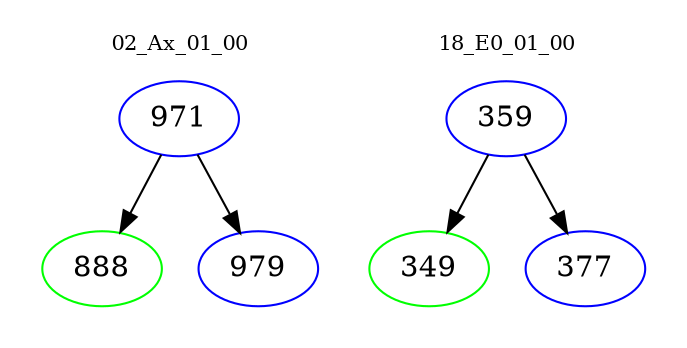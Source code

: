 digraph{
subgraph cluster_0 {
color = white
label = "02_Ax_01_00";
fontsize=10;
T0_971 [label="971", color="blue"]
T0_971 -> T0_888 [color="black"]
T0_888 [label="888", color="green"]
T0_971 -> T0_979 [color="black"]
T0_979 [label="979", color="blue"]
}
subgraph cluster_1 {
color = white
label = "18_E0_01_00";
fontsize=10;
T1_359 [label="359", color="blue"]
T1_359 -> T1_349 [color="black"]
T1_349 [label="349", color="green"]
T1_359 -> T1_377 [color="black"]
T1_377 [label="377", color="blue"]
}
}
